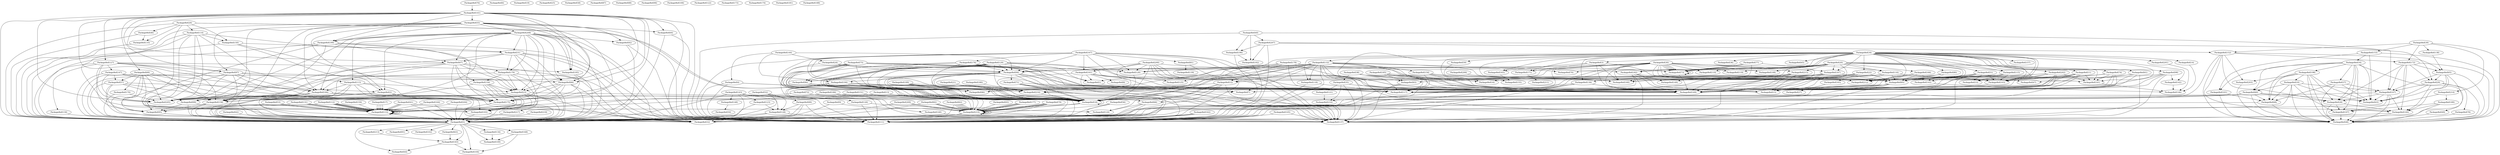 digraph {
    0 [ label = "PackageRef(1)" ]
    1 [ label = "PackageRef(2)" ]
    2 [ label = "PackageRef(3)" ]
    3 [ label = "PackageRef(4)" ]
    4 [ label = "PackageRef(5)" ]
    5 [ label = "PackageRef(6)" ]
    6 [ label = "PackageRef(7)" ]
    7 [ label = "PackageRef(8)" ]
    8 [ label = "PackageRef(9)" ]
    9 [ label = "PackageRef(10)" ]
    10 [ label = "PackageRef(11)" ]
    11 [ label = "PackageRef(12)" ]
    12 [ label = "PackageRef(13)" ]
    13 [ label = "PackageRef(14)" ]
    14 [ label = "PackageRef(15)" ]
    15 [ label = "PackageRef(16)" ]
    16 [ label = "PackageRef(17)" ]
    17 [ label = "PackageRef(18)" ]
    18 [ label = "PackageRef(19)" ]
    19 [ label = "PackageRef(20)" ]
    20 [ label = "PackageRef(21)" ]
    21 [ label = "PackageRef(22)" ]
    22 [ label = "PackageRef(23)" ]
    23 [ label = "PackageRef(24)" ]
    24 [ label = "PackageRef(25)" ]
    25 [ label = "PackageRef(26)" ]
    26 [ label = "PackageRef(27)" ]
    27 [ label = "PackageRef(28)" ]
    28 [ label = "PackageRef(29)" ]
    29 [ label = "PackageRef(30)" ]
    30 [ label = "PackageRef(31)" ]
    31 [ label = "PackageRef(32)" ]
    32 [ label = "PackageRef(33)" ]
    33 [ label = "PackageRef(34)" ]
    34 [ label = "PackageRef(35)" ]
    35 [ label = "PackageRef(36)" ]
    36 [ label = "PackageRef(37)" ]
    37 [ label = "PackageRef(38)" ]
    38 [ label = "PackageRef(39)" ]
    39 [ label = "PackageRef(40)" ]
    40 [ label = "PackageRef(41)" ]
    41 [ label = "PackageRef(42)" ]
    42 [ label = "PackageRef(43)" ]
    43 [ label = "PackageRef(44)" ]
    44 [ label = "PackageRef(45)" ]
    45 [ label = "PackageRef(46)" ]
    46 [ label = "PackageRef(47)" ]
    47 [ label = "PackageRef(48)" ]
    48 [ label = "PackageRef(49)" ]
    49 [ label = "PackageRef(50)" ]
    50 [ label = "PackageRef(51)" ]
    51 [ label = "PackageRef(52)" ]
    52 [ label = "PackageRef(53)" ]
    53 [ label = "PackageRef(54)" ]
    54 [ label = "PackageRef(55)" ]
    55 [ label = "PackageRef(56)" ]
    56 [ label = "PackageRef(57)" ]
    57 [ label = "PackageRef(58)" ]
    58 [ label = "PackageRef(59)" ]
    59 [ label = "PackageRef(60)" ]
    60 [ label = "PackageRef(61)" ]
    61 [ label = "PackageRef(62)" ]
    62 [ label = "PackageRef(63)" ]
    63 [ label = "PackageRef(64)" ]
    64 [ label = "PackageRef(65)" ]
    65 [ label = "PackageRef(66)" ]
    66 [ label = "PackageRef(67)" ]
    67 [ label = "PackageRef(68)" ]
    68 [ label = "PackageRef(69)" ]
    69 [ label = "PackageRef(70)" ]
    70 [ label = "PackageRef(71)" ]
    71 [ label = "PackageRef(72)" ]
    72 [ label = "PackageRef(73)" ]
    73 [ label = "PackageRef(74)" ]
    74 [ label = "PackageRef(75)" ]
    75 [ label = "PackageRef(76)" ]
    76 [ label = "PackageRef(77)" ]
    77 [ label = "PackageRef(78)" ]
    78 [ label = "PackageRef(79)" ]
    79 [ label = "PackageRef(80)" ]
    80 [ label = "PackageRef(81)" ]
    81 [ label = "PackageRef(82)" ]
    82 [ label = "PackageRef(83)" ]
    83 [ label = "PackageRef(84)" ]
    84 [ label = "PackageRef(85)" ]
    85 [ label = "PackageRef(86)" ]
    86 [ label = "PackageRef(87)" ]
    87 [ label = "PackageRef(88)" ]
    88 [ label = "PackageRef(89)" ]
    89 [ label = "PackageRef(90)" ]
    90 [ label = "PackageRef(91)" ]
    91 [ label = "PackageRef(92)" ]
    92 [ label = "PackageRef(93)" ]
    93 [ label = "PackageRef(94)" ]
    94 [ label = "PackageRef(95)" ]
    95 [ label = "PackageRef(96)" ]
    96 [ label = "PackageRef(97)" ]
    97 [ label = "PackageRef(98)" ]
    98 [ label = "PackageRef(99)" ]
    99 [ label = "PackageRef(100)" ]
    100 [ label = "PackageRef(101)" ]
    101 [ label = "PackageRef(102)" ]
    102 [ label = "PackageRef(103)" ]
    103 [ label = "PackageRef(104)" ]
    104 [ label = "PackageRef(105)" ]
    105 [ label = "PackageRef(106)" ]
    106 [ label = "PackageRef(107)" ]
    107 [ label = "PackageRef(108)" ]
    108 [ label = "PackageRef(109)" ]
    109 [ label = "PackageRef(110)" ]
    110 [ label = "PackageRef(111)" ]
    111 [ label = "PackageRef(112)" ]
    112 [ label = "PackageRef(113)" ]
    113 [ label = "PackageRef(114)" ]
    114 [ label = "PackageRef(115)" ]
    115 [ label = "PackageRef(116)" ]
    116 [ label = "PackageRef(117)" ]
    117 [ label = "PackageRef(118)" ]
    118 [ label = "PackageRef(119)" ]
    119 [ label = "PackageRef(120)" ]
    120 [ label = "PackageRef(121)" ]
    121 [ label = "PackageRef(122)" ]
    122 [ label = "PackageRef(123)" ]
    123 [ label = "PackageRef(124)" ]
    124 [ label = "PackageRef(125)" ]
    125 [ label = "PackageRef(126)" ]
    126 [ label = "PackageRef(127)" ]
    127 [ label = "PackageRef(128)" ]
    128 [ label = "PackageRef(129)" ]
    129 [ label = "PackageRef(130)" ]
    130 [ label = "PackageRef(131)" ]
    131 [ label = "PackageRef(132)" ]
    132 [ label = "PackageRef(133)" ]
    133 [ label = "PackageRef(134)" ]
    134 [ label = "PackageRef(135)" ]
    135 [ label = "PackageRef(136)" ]
    136 [ label = "PackageRef(137)" ]
    137 [ label = "PackageRef(138)" ]
    138 [ label = "PackageRef(139)" ]
    139 [ label = "PackageRef(140)" ]
    140 [ label = "PackageRef(141)" ]
    141 [ label = "PackageRef(142)" ]
    142 [ label = "PackageRef(143)" ]
    143 [ label = "PackageRef(144)" ]
    144 [ label = "PackageRef(145)" ]
    145 [ label = "PackageRef(146)" ]
    146 [ label = "PackageRef(147)" ]
    147 [ label = "PackageRef(148)" ]
    148 [ label = "PackageRef(149)" ]
    149 [ label = "PackageRef(150)" ]
    150 [ label = "PackageRef(151)" ]
    151 [ label = "PackageRef(152)" ]
    152 [ label = "PackageRef(153)" ]
    153 [ label = "PackageRef(154)" ]
    154 [ label = "PackageRef(155)" ]
    155 [ label = "PackageRef(156)" ]
    156 [ label = "PackageRef(157)" ]
    157 [ label = "PackageRef(158)" ]
    158 [ label = "PackageRef(159)" ]
    159 [ label = "PackageRef(160)" ]
    160 [ label = "PackageRef(161)" ]
    161 [ label = "PackageRef(162)" ]
    162 [ label = "PackageRef(163)" ]
    163 [ label = "PackageRef(164)" ]
    164 [ label = "PackageRef(165)" ]
    165 [ label = "PackageRef(166)" ]
    166 [ label = "PackageRef(167)" ]
    167 [ label = "PackageRef(168)" ]
    168 [ label = "PackageRef(169)" ]
    169 [ label = "PackageRef(170)" ]
    170 [ label = "PackageRef(171)" ]
    171 [ label = "PackageRef(172)" ]
    172 [ label = "PackageRef(173)" ]
    173 [ label = "PackageRef(174)" ]
    174 [ label = "PackageRef(175)" ]
    175 [ label = "PackageRef(176)" ]
    176 [ label = "PackageRef(177)" ]
    177 [ label = "PackageRef(178)" ]
    178 [ label = "PackageRef(179)" ]
    179 [ label = "PackageRef(180)" ]
    180 [ label = "PackageRef(181)" ]
    181 [ label = "PackageRef(182)" ]
    182 [ label = "PackageRef(183)" ]
    183 [ label = "PackageRef(184)" ]
    184 [ label = "PackageRef(185)" ]
    185 [ label = "PackageRef(186)" ]
    186 [ label = "PackageRef(187)" ]
    187 [ label = "PackageRef(188)" ]
    188 [ label = "PackageRef(189)" ]
    189 [ label = "PackageRef(190)" ]
    190 [ label = "PackageRef(191)" ]
    191 [ label = "PackageRef(192)" ]
    192 [ label = "PackageRef(193)" ]
    193 [ label = "PackageRef(194)" ]
    194 [ label = "PackageRef(195)" ]
    195 [ label = "PackageRef(196)" ]
    196 [ label = "PackageRef(197)" ]
    197 [ label = "PackageRef(198)" ]
    198 [ label = "PackageRef(199)" ]
    199 [ label = "PackageRef(200)" ]
    200 [ label = "PackageRef(201)" ]
    201 [ label = "PackageRef(202)" ]
    202 [ label = "PackageRef(203)" ]
    203 [ label = "PackageRef(204)" ]
    204 [ label = "PackageRef(205)" ]
    205 [ label = "PackageRef(206)" ]
    206 [ label = "PackageRef(207)" ]
    207 [ label = "PackageRef(208)" ]
    208 [ label = "PackageRef(209)" ]
    209 [ label = "PackageRef(210)" ]
    210 [ label = "PackageRef(211)" ]
    211 [ label = "PackageRef(212)" ]
    212 [ label = "PackageRef(213)" ]
    213 [ label = "PackageRef(214)" ]
    214 [ label = "PackageRef(215)" ]
    215 [ label = "PackageRef(216)" ]
    216 [ label = "PackageRef(217)" ]
    217 [ label = "PackageRef(218)" ]
    218 [ label = "PackageRef(219)" ]
    17 -> 17 [ ]
    17 -> 218 [ ]
    17 -> 132 [ ]
    132 -> 4 [ ]
    132 -> 132 [ ]
    132 -> 132 [ ]
    132 -> 132 [ ]
    132 -> 132 [ ]
    52 -> 4 [ ]
    52 -> 132 [ ]
    52 -> 132 [ ]
    175 -> 85 [ ]
    175 -> 17 [ ]
    175 -> 215 [ ]
    175 -> 93 [ ]
    175 -> 14 [ ]
    175 -> 116 [ ]
    181 -> 136 [ ]
    181 -> 148 [ ]
    181 -> 168 [ ]
    181 -> 84 [ ]
    181 -> 14 [ ]
    181 -> 116 [ ]
    194 -> 174 [ ]
    194 -> 4 [ ]
    157 -> 192 [ ]
    157 -> 94 [ ]
    157 -> 4 [ ]
    53 -> 42 [ ]
    53 -> 197 [ ]
    53 -> 196 [ ]
    53 -> 100 [ ]
    53 -> 67 [ ]
    53 -> 59 [ ]
    53 -> 47 [ ]
    53 -> 48 [ ]
    53 -> 27 [ ]
    53 -> 36 [ ]
    170 -> 210 [ ]
    88 -> 127 [ ]
    88 -> 4 [ ]
    88 -> 31 [ ]
    88 -> 110 [ ]
    213 -> 188 [ ]
    213 -> 196 [ ]
    214 -> 136 [ ]
    214 -> 148 [ ]
    214 -> 168 [ ]
    214 -> 135 [ ]
    214 -> 14 [ ]
    214 -> 116 [ ]
    206 -> 151 [ ]
    206 -> 195 [ ]
    206 -> 28 [ ]
    206 -> 110 [ ]
    206 -> 191 [ ]
    218 -> 136 [ ]
    218 -> 4 [ ]
    218 -> 110 [ ]
    218 -> 218 [ ]
    218 -> 218 [ ]
    218 -> 218 [ ]
    63 -> 4 [ ]
    63 -> 110 [ ]
    133 -> 108 [ ]
    134 -> 4 [ ]
    142 -> 127 [ ]
    142 -> 122 [ ]
    142 -> 4 [ ]
    142 -> 31 [ ]
    142 -> 110 [ ]
    142 -> 17 [ ]
    142 -> 147 [ ]
    142 -> 125 [ ]
    72 -> 159 [ ]
    72 -> 72 [ ]
    72 -> 168 [ ]
    72 -> 72 [ ]
    84 -> 136 [ ]
    84 -> 110 [ ]
    84 -> 168 [ ]
    84 -> 209 [ ]
    96 -> 204 [ ]
    96 -> 112 [ ]
    96 -> 83 [ ]
    96 -> 94 [ ]
    96 -> 174 [ ]
    96 -> 183 [ ]
    96 -> 4 [ ]
    96 -> 157 [ ]
    9 -> 42 [ ]
    9 -> 99 [ ]
    9 -> 67 [ ]
    9 -> 59 [ ]
    9 -> 47 [ ]
    9 -> 106 [ ]
    9 -> 31 [ ]
    189 -> 30 [ ]
    189 -> 98 [ ]
    189 -> 94 [ ]
    189 -> 66 [ ]
    189 -> 174 [ ]
    189 -> 4 [ ]
    189 -> 110 [ ]
    82 -> 136 [ ]
    82 -> 110 [ ]
    164 -> 26 [ ]
    207 -> 204 [ ]
    207 -> 30 [ ]
    207 -> 112 [ ]
    207 -> 1 [ ]
    207 -> 178 [ ]
    207 -> 83 [ ]
    207 -> 189 [ ]
    207 -> 66 [ ]
    207 -> 194 [ ]
    207 -> 174 [ ]
    207 -> 183 [ ]
    207 -> 4 [ ]
    207 -> 22 [ ]
    207 -> 110 [ ]
    207 -> 31 [ ]
    207 -> 157 [ ]
    207 -> 91 [ ]
    130 -> 4 [ ]
    130 -> 132 [ ]
    130 -> 132 [ ]
    130 -> 132 [ ]
    2 -> 159 [ ]
    2 -> 162 [ ]
    2 -> 170 [ ]
    2 -> 168 [ ]
    2 -> 84 [ ]
    161 -> 110 [ ]
    161 -> 110 [ ]
    161 -> 110 [ ]
    202 -> 47 [ ]
    28 -> 42 [ ]
    28 -> 77 [ ]
    28 -> 99 [ ]
    28 -> 47 [ ]
    28 -> 106 [ ]
    97 -> 136 [ ]
    97 -> 141 [ ]
    97 -> 168 [ ]
    97 -> 84 [ ]
    97 -> 14 [ ]
    97 -> 116 [ ]
    191 -> 110 [ ]
    76 -> 159 [ ]
    76 -> 72 [ ]
    76 -> 168 [ ]
    76 -> 72 [ ]
    126 -> 204 [ ]
    126 -> 96 [ ]
    126 -> 94 [ ]
    126 -> 194 [ ]
    126 -> 174 [ ]
    126 -> 183 [ ]
    126 -> 4 [ ]
    126 -> 129 [ ]
    126 -> 157 [ ]
    126 -> 146 [ ]
    56 -> 1 [ ]
    56 -> 98 [ ]
    56 -> 94 [ ]
    56 -> 174 [ ]
    56 -> 4 [ ]
    56 -> 110 [ ]
    152 -> 42 [ ]
    152 -> 53 [ ]
    152 -> 100 [ ]
    152 -> 47 [ ]
    119 -> 17 [ ]
    119 -> 168 [ ]
    38 -> 151 [ ]
    38 -> 213 [ ]
    38 -> 171 [ ]
    38 -> 47 [ ]
    38 -> 137 [ ]
    38 -> 152 [ ]
    106 -> 42 [ ]
    106 -> 99 [ ]
    106 -> 47 [ ]
    106 -> 17 [ ]
    106 -> 31 [ ]
    106 -> 27 [ ]
    193 -> 136 [ ]
    193 -> 215 [ ]
    193 -> 139 [ ]
    193 -> 85 [ ]
    193 -> 17 [ ]
    193 -> 116 [ ]
    91 -> 4 [ ]
    91 -> 110 [ ]
    140 -> 204 [ ]
    140 -> 63 [ ]
    140 -> 68 [ ]
    140 -> 96 [ ]
    140 -> 83 [ ]
    140 -> 126 [ ]
    140 -> 54 [ ]
    140 -> 189 [ ]
    140 -> 66 [ ]
    140 -> 194 [ ]
    140 -> 174 [ ]
    140 -> 183 [ ]
    140 -> 4 [ ]
    140 -> 22 [ ]
    140 -> 110 [ ]
    140 -> 31 [ ]
    140 -> 157 [ ]
    171 -> 42 [ ]
    171 -> 28 [ ]
    171 -> 99 [ ]
    171 -> 64 [ ]
    171 -> 47 [ ]
    171 -> 106 [ ]
    171 -> 27 [ ]
    183 -> 204 [ ]
    183 -> 174 [ ]
    183 -> 4 [ ]
    183 -> 65 [ ]
    183 -> 110 [ ]
    183 -> 31 [ ]
    183 -> 157 [ ]
    55 -> 136 [ ]
    55 -> 4 [ ]
    55 -> 218 [ ]
    66 -> 204 [ ]
    66 -> 155 [ ]
    66 -> 192 [ ]
    66 -> 178 [ ]
    66 -> 174 [ ]
    66 -> 4 [ ]
    66 -> 22 [ ]
    66 -> 110 [ ]
    66 -> 157 [ ]
    195 -> 110 [ ]
    195 -> 191 [ ]
    1 -> 98 [ ]
    1 -> 94 [ ]
    1 -> 174 [ ]
    1 -> 4 [ ]
    104 -> 136 [ ]
    104 -> 110 [ ]
    67 -> 47 [ ]
    67 -> 31 [ ]
    196 -> 47 [ ]
    93 -> 136 [ ]
    93 -> 215 [ ]
    93 -> 193 [ ]
    93 -> 47 [ ]
    93 -> 85 [ ]
    93 -> 110 [ ]
    93 -> 17 [ ]
    93 -> 17 [ ]
    93 -> 70 [ ]
    93 -> 89 [ ]
    93 -> 14 [ ]
    93 -> 116 [ ]
    169 -> 204 [ ]
    169 -> 4 [ ]
    201 -> 102 [ ]
    201 -> 4 [ ]
    201 -> 190 [ ]
    201 -> 168 [ ]
    201 -> 84 [ ]
    201 -> 14 [ ]
    201 -> 211 [ ]
    201 -> 116 [ ]
    203 -> 4 [ ]
    203 -> 132 [ ]
    158 -> 132 [ ]
    34 -> 136 [ ]
    34 -> 120 [ ]
    34 -> 168 [ ]
    34 -> 209 [ ]
    51 -> 127 [ ]
    51 -> 4 [ ]
    51 -> 88 [ ]
    98 -> 192 [ ]
    98 -> 94 [ ]
    98 -> 4 [ ]
    21 -> 159 [ ]
    21 -> 164 [ ]
    21 -> 168 [ ]
    21 -> 84 [ ]
    21 -> 14 [ ]
    21 -> 116 [ ]
    114 -> 136 [ ]
    114 -> 102 [ ]
    114 -> 168 [ ]
    114 -> 84 [ ]
    114 -> 32 [ ]
    30 -> 192 [ ]
    30 -> 178 [ ]
    30 -> 83 [ ]
    30 -> 66 [ ]
    30 -> 4 [ ]
    30 -> 110 [ ]
    30 -> 31 [ ]
    30 -> 157 [ ]
    41 -> 4 [ ]
    27 -> 99 [ ]
    27 -> 196 [ ]
    27 -> 47 [ ]
    58 -> 154 [ ]
    59 -> 42 [ ]
    59 -> 67 [ ]
    59 -> 47 [ ]
    59 -> 65 [ ]
    59 -> 110 [ ]
    59 -> 31 [ ]
    59 -> 27 [ ]
    81 -> 4 [ ]
    81 -> 218 [ ]
    81 -> 218 [ ]
    81 -> 218 [ ]
    13 -> 145 [ ]
    60 -> 136 [ ]
    60 -> 168 [ ]
    60 -> 84 [ ]
    60 -> 46 [ ]
    60 -> 14 [ ]
    113 -> 204 [ ]
    113 -> 192 [ ]
    113 -> 149 [ ]
    113 -> 4 [ ]
    113 -> 31 [ ]
    113 -> 22 [ ]
    113 -> 110 [ ]
    113 -> 157 [ ]
    120 -> 209 [ ]
    8 -> 4 [ ]
    8 -> 218 [ ]
    89 -> 4 [ ]
    89 -> 85 [ ]
    89 -> 110 [ ]
    89 -> 17 [ ]
    146 -> 204 [ ]
    146 -> 56 [ ]
    146 -> 174 [ ]
    146 -> 4 [ ]
    146 -> 22 [ ]
    94 -> 4 [ ]
    167 -> 103 [ ]
    167 -> 108 [ ]
    141 -> 145 [ ]
    125 -> 123 [ ]
    125 -> 110 [ ]
    80 -> 136 [ ]
    80 -> 138 [ ]
    131 -> 136 [ ]
    131 -> 117 [ ]
    131 -> 47 [ ]
    131 -> 0 [ ]
    131 -> 85 [ ]
    131 -> 110 [ ]
    131 -> 17 [ ]
    131 -> 17 [ ]
    131 -> 215 [ ]
    131 -> 11 [ ]
    131 -> 168 [ ]
    131 -> 153 [ ]
    131 -> 181 [ ]
    131 -> 124 [ ]
    131 -> 93 [ ]
    131 -> 14 [ ]
    131 -> 211 [ ]
    131 -> 116 [ ]
    131 -> 6 [ ]
    149 -> 30 [ ]
    149 -> 1 [ ]
    149 -> 174 [ ]
    149 -> 4 [ ]
    174 -> 4 [ ]
    174 -> 31 [ ]
    74 -> 0 [ ]
    74 -> 85 [ ]
    74 -> 110 [ ]
    74 -> 17 [ ]
    74 -> 17 [ ]
    74 -> 17 [ ]
    74 -> 17 [ ]
    74 -> 119 [ ]
    74 -> 168 [ ]
    74 -> 93 [ ]
    74 -> 89 [ ]
    74 -> 211 [ ]
    117 -> 110 [ ]
    117 -> 116 [ ]
    112 -> 204 [ ]
    112 -> 192 [ ]
    112 -> 174 [ ]
    112 -> 183 [ ]
    112 -> 4 [ ]
    112 -> 22 [ ]
    112 -> 31 [ ]
    177 -> 159 [ ]
    177 -> 72 [ ]
    177 -> 17 [ ]
    177 -> 11 [ ]
    177 -> 119 [ ]
    177 -> 168 [ ]
    177 -> 93 [ ]
    177 -> 116 [ ]
    68 -> 204 [ ]
    68 -> 56 [ ]
    68 -> 192 [ ]
    68 -> 174 [ ]
    68 -> 183 [ ]
    68 -> 169 [ ]
    68 -> 4 [ ]
    68 -> 110 [ ]
    68 -> 31 [ ]
    68 -> 157 [ ]
    37 -> 159 [ ]
    37 -> 15 [ ]
    37 -> 168 [ ]
    37 -> 34 [ ]
    37 -> 14 [ ]
    37 -> 116 [ ]
    198 -> 136 [ ]
    198 -> 17 [ ]
    198 -> 17 [ ]
    198 -> 17 [ ]
    198 -> 116 [ ]
    150 -> 218 [ ]
    150 -> 132 [ ]
    150 -> 17 [ ]
    45 -> 4 [ ]
    45 -> 134 [ ]
    40 -> 4 [ ]
    40 -> 110 [ ]
    40 -> 132 [ ]
    40 -> 132 [ ]
    40 -> 132 [ ]
    188 -> 99 [ ]
    188 -> 196 [ ]
    188 -> 47 [ ]
    190 -> 145 [ ]
    192 -> 4 [ ]
    192 -> 31 [ ]
    39 -> 195 [ ]
    39 -> 106 [ ]
    39 -> 110 [ ]
    39 -> 206 [ ]
    39 -> 191 [ ]
    79 -> 144 [ ]
    79 -> 168 [ ]
    79 -> 84 [ ]
    79 -> 211 [ ]
    62 -> 182 [ ]
    61 -> 4 [ ]
    61 -> 218 [ ]
    61 -> 218 [ ]
    61 -> 218 [ ]
    61 -> 218 [ ]
    61 -> 218 [ ]
    61 -> 218 [ ]
    78 -> 4 [ ]
    78 -> 218 [ ]
    78 -> 218 [ ]
    78 -> 218 [ ]
    78 -> 218 [ ]
    71 -> 218 [ ]
    71 -> 132 [ ]
    71 -> 17 [ ]
    115 -> 102 [ ]
    115 -> 168 [ ]
    115 -> 84 [ ]
    115 -> 14 [ ]
    115 -> 211 [ ]
    115 -> 116 [ ]
    182 -> 103 [ ]
    182 -> 43 [ ]
    215 -> 136 [ ]
    215 -> 17 [ ]
    205 -> 159 [ ]
    10 -> 102 [ ]
    10 -> 4 [ ]
    10 -> 190 [ ]
    10 -> 168 [ ]
    10 -> 84 [ ]
    10 -> 14 [ ]
    10 -> 211 [ ]
    10 -> 116 [ ]
    99 -> 47 [ ]
    99 -> 31 [ ]
    155 -> 204 [ ]
    155 -> 216 [ ]
    155 -> 192 [ ]
    155 -> 174 [ ]
    155 -> 4 [ ]
    155 -> 22 [ ]
    65 -> 123 [ ]
    65 -> 110 [ ]
    65 -> 31 [ ]
    48 -> 47 [ ]
    129 -> 4 [ ]
    4 -> 133 [ ]
    4 -> 182 [ ]
    4 -> 212 [ ]
    4 -> 103 [ ]
    4 -> 43 [ ]
    4 -> 101 [ ]
    4 -> 108 [ ]
    4 -> 167 [ ]
    4 -> 90 [ ]
    4 -> 62 [ ]
    139 -> 136 [ ]
    19 -> 159 [ ]
    19 -> 72 [ ]
    19 -> 144 [ ]
    19 -> 190 [ ]
    19 -> 72 [ ]
    19 -> 102 [ ]
    19 -> 107 [ ]
    19 -> 118 [ ]
    19 -> 72 [ ]
    19 -> 109 [ ]
    19 -> 168 [ ]
    19 -> 165 [ ]
    19 -> 115 [ ]
    19 -> 186 [ ]
    19 -> 84 [ ]
    19 -> 214 [ ]
    19 -> 114 [ ]
    20 -> 215 [ ]
    162 -> 154 [ ]
    12 -> 218 [ ]
    12 -> 132 [ ]
    12 -> 17 [ ]
    23 -> 17 [ ]
    23 -> 168 [ ]
    23 -> 93 [ ]
    23 -> 116 [ ]
    36 -> 42 [ ]
    36 -> 67 [ ]
    36 -> 47 [ ]
    36 -> 106 [ ]
    184 -> 159 [ ]
    184 -> 82 [ ]
    184 -> 168 [ ]
    184 -> 84 [ ]
    184 -> 116 [ ]
    185 -> 218 [ ]
    185 -> 132 [ ]
    185 -> 17 [ ]
    186 -> 159 [ ]
    186 -> 15 [ ]
    186 -> 168 [ ]
    186 -> 84 [ ]
    186 -> 14 [ ]
    186 -> 116 [ ]
    77 -> 47 [ ]
    197 -> 42 [ ]
    197 -> 9 [ ]
    197 -> 202 [ ]
    197 -> 196 [ ]
    197 -> 67 [ ]
    197 -> 59 [ ]
    197 -> 47 [ ]
    197 -> 27 [ ]
    217 -> 4 [ ]
    137 -> 64 [ ]
    83 -> 204 [ ]
    83 -> 174 [ ]
    83 -> 4 [ ]
    83 -> 22 [ ]
    83 -> 31 [ ]
    83 -> 157 [ ]
    29 -> 159 [ ]
    29 -> 72 [ ]
    29 -> 82 [ ]
    29 -> 190 [ ]
    29 -> 72 [ ]
    29 -> 102 [ ]
    29 -> 107 [ ]
    29 -> 118 [ ]
    29 -> 72 [ ]
    29 -> 109 [ ]
    29 -> 110 [ ]
    29 -> 17 [ ]
    29 -> 11 [ ]
    29 -> 119 [ ]
    29 -> 168 [ ]
    29 -> 115 [ ]
    29 -> 186 [ ]
    29 -> 84 [ ]
    29 -> 214 [ ]
    29 -> 72 [ ]
    29 -> 93 [ ]
    29 -> 72 [ ]
    29 -> 116 [ ]
    163 -> 4 [ ]
    163 -> 132 [ ]
    176 -> 218 [ ]
    176 -> 218 [ ]
    176 -> 218 [ ]
    176 -> 218 [ ]
    166 -> 136 [ ]
    166 -> 215 [ ]
    166 -> 175 [ ]
    166 -> 85 [ ]
    166 -> 160 [ ]
    166 -> 110 [ ]
    166 -> 17 [ ]
    166 -> 119 [ ]
    166 -> 168 [ ]
    166 -> 93 [ ]
    166 -> 80 [ ]
    166 -> 14 [ ]
    166 -> 116 [ ]
    151 -> 99 [ ]
    151 -> 64 [ ]
    151 -> 202 [ ]
    151 -> 171 [ ]
    151 -> 47 [ ]
    151 -> 31 [ ]
    151 -> 27 [ ]
    73 -> 102 [ ]
    73 -> 190 [ ]
    73 -> 168 [ ]
    73 -> 84 [ ]
    73 -> 14 [ ]
    73 -> 211 [ ]
    73 -> 116 [ ]
    135 -> 136 [ ]
    135 -> 110 [ ]
    135 -> 168 [ ]
    135 -> 6 [ ]
    143 -> 23 [ ]
    143 -> 193 [ ]
    143 -> 3 [ ]
    143 -> 93 [ ]
    216 -> 4 [ ]
    11 -> 136 [ ]
    11 -> 123 [ ]
    11 -> 85 [ ]
    11 -> 17 [ ]
    11 -> 31 [ ]
    11 -> 17 [ ]
    22 -> 204 [ ]
    22 -> 192 [ ]
    22 -> 4 [ ]
    22 -> 17 [ ]
    22 -> 31 [ ]
    22 -> 157 [ ]
    75 -> 140 [ ]
    92 -> 218 [ ]
    25 -> 113 [ ]
    25 -> 149 [ ]
    25 -> 4 [ ]
    25 -> 110 [ ]
    25 -> 17 [ ]
    25 -> 17 [ ]
    25 -> 45 [ ]
    25 -> 134 [ ]
    0 -> 136 [ ]
    16 -> 132 [ ]
    16 -> 132 [ ]
    16 -> 132 [ ]
    16 -> 132 [ ]
    128 -> 0 [ ]
    128 -> 85 [ ]
    128 -> 110 [ ]
    128 -> 17 [ ]
    128 -> 17 [ ]
    128 -> 17 [ ]
    128 -> 17 [ ]
    128 -> 119 [ ]
    128 -> 168 [ ]
    128 -> 93 [ ]
    128 -> 89 [ ]
    128 -> 211 [ ]
    127 -> 4 [ ]
    127 -> 110 [ ]
    127 -> 31 [ ]
    33 -> 156 [ ]
    33 -> 117 [ ]
    33 -> 69 [ ]
    33 -> 162 [ ]
    33 -> 200 [ ]
    33 -> 58 [ ]
    33 -> 190 [ ]
    33 -> 44 [ ]
    33 -> 13 [ ]
    33 -> 102 [ ]
    33 -> 102 [ ]
    33 -> 15 [ ]
    33 -> 35 [ ]
    33 -> 46 [ ]
    33 -> 141 [ ]
    33 -> 170 [ ]
    33 -> 32 [ ]
    33 -> 215 [ ]
    33 -> 79 [ ]
    33 -> 21 [ ]
    33 -> 73 [ ]
    33 -> 10 [ ]
    33 -> 201 [ ]
    33 -> 186 [ ]
    33 -> 135 [ ]
    33 -> 181 [ ]
    33 -> 181 [ ]
    33 -> 60 [ ]
    33 -> 97 [ ]
    33 -> 2 [ ]
    33 -> 50 [ ]
    33 -> 114 [ ]
    33 -> 131 [ ]
    33 -> 82 [ ]
    33 -> 211 [ ]
    199 -> 136 [ ]
    199 -> 69 [ ]
    199 -> 85 [ ]
    199 -> 160 [ ]
    199 -> 110 [ ]
    199 -> 17 [ ]
    199 -> 119 [ ]
    199 -> 168 [ ]
    199 -> 93 [ ]
    199 -> 116 [ ]
    212 -> 182 [ ]
    160 -> 136 [ ]
    160 -> 0 [ ]
    160 -> 7 [ ]
    160 -> 110 [ ]
    160 -> 17 [ ]
    160 -> 124 [ ]
    160 -> 6 [ ]
    100 -> 67 [ ]
    100 -> 47 [ ]
    70 -> 136 [ ]
    70 -> 17 [ ]
    70 -> 17 [ ]
    70 -> 14 [ ]
    70 -> 116 [ ]
    111 -> 4 [ ]
    111 -> 132 [ ]
    111 -> 132 [ ]
    111 -> 132 [ ]
    111 -> 132 [ ]
    111 -> 132 [ ]
    111 -> 132 [ ]
    122 -> 127 [ ]
    122 -> 4 [ ]
    144 -> 145 [ ]
    153 -> 102 [ ]
    153 -> 168 [ ]
    153 -> 84 [ ]
    153 -> 14 [ ]
    153 -> 211 [ ]
    153 -> 116 [ ]
    179 -> 215 [ ]
    147 -> 49 [ ]
    178 -> 204 [ ]
    178 -> 155 [ ]
    178 -> 192 [ ]
    178 -> 4 [ ]
    178 -> 22 [ ]
    178 -> 31 [ ]
    3 -> 136 [ ]
    3 -> 110 [ ]
    3 -> 168 [ ]
    3 -> 6 [ ]
    165 -> 144 [ ]
    165 -> 168 [ ]
    165 -> 84 [ ]
    165 -> 211 [ ]
    200 -> 145 [ ]
    208 -> 4 [ ]
    208 -> 218 [ ]
    208 -> 218 [ ]
    102 -> 14 [ ]
    50 -> 136 [ ]
    50 -> 102 [ ]
    50 -> 168 [ ]
    50 -> 84 [ ]
    50 -> 32 [ ]
    64 -> 42 [ ]
    64 -> 28 [ ]
    64 -> 99 [ ]
    64 -> 47 [ ]
    64 -> 106 [ ]
    64 -> 31 [ ]
    54 -> 204 [ ]
    54 -> 63 [ ]
    54 -> 207 [ ]
    54 -> 96 [ ]
    54 -> 1 [ ]
    54 -> 83 [ ]
    54 -> 189 [ ]
    54 -> 194 [ ]
    54 -> 174 [ ]
    54 -> 183 [ ]
    54 -> 4 [ ]
    54 -> 110 [ ]
    54 -> 157 [ ]
    54 -> 91 [ ]
}
